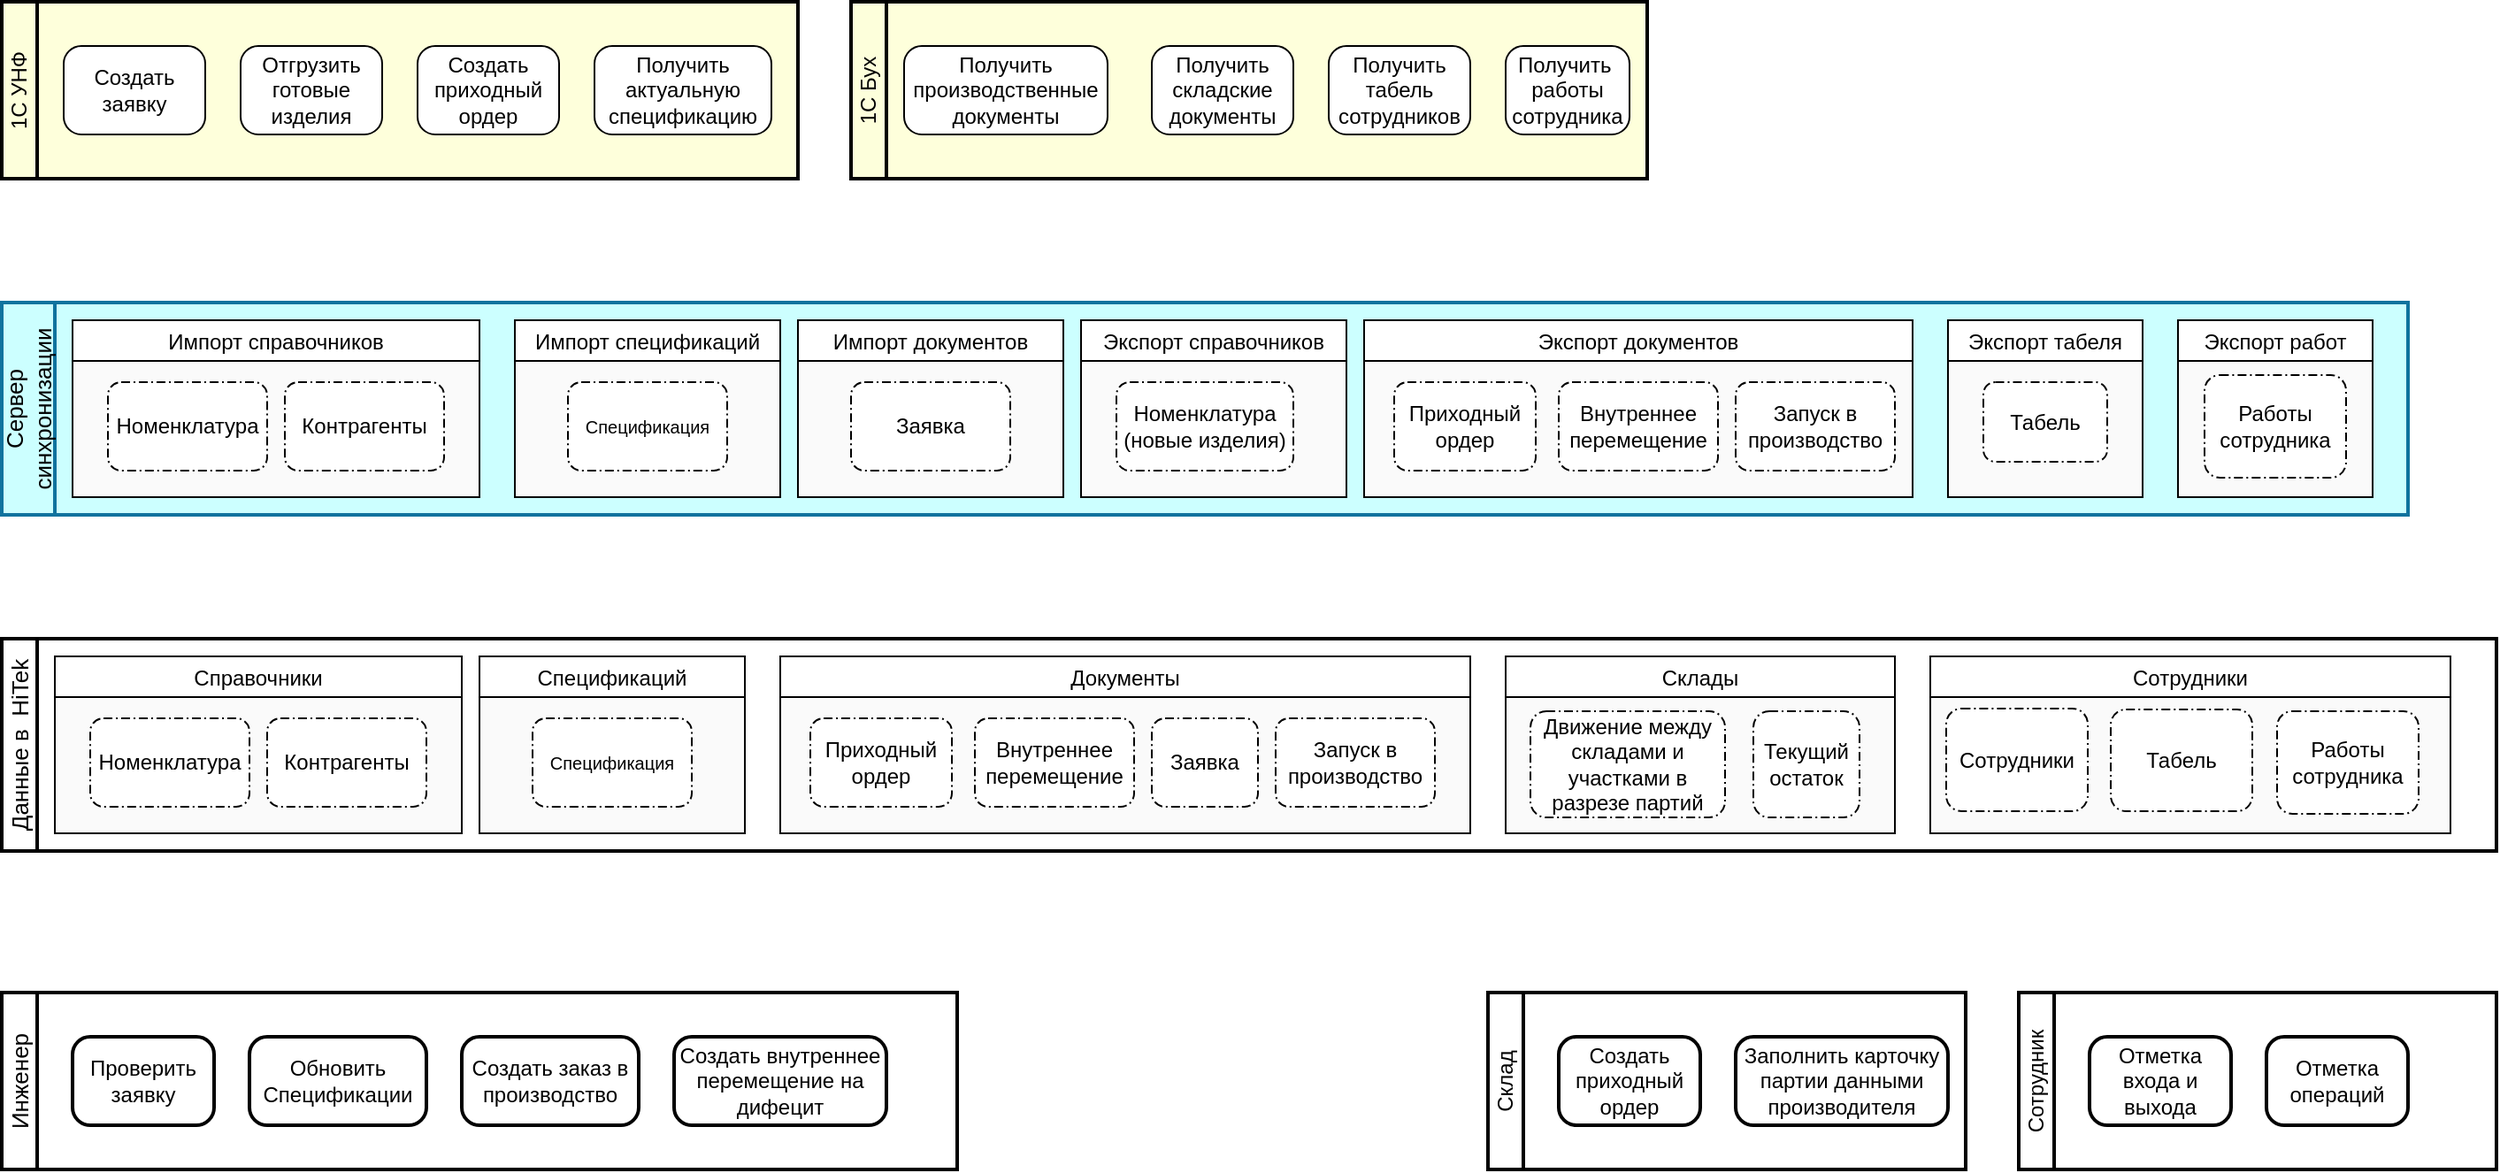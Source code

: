 <mxfile version="21.7.5" type="github">
  <diagram name="Страница — 1" id="prxZ_sZAsMWwrXqdjCsl">
    <mxGraphModel dx="1509" dy="891" grid="1" gridSize="10" guides="1" tooltips="1" connect="1" arrows="1" fold="1" page="1" pageScale="1" pageWidth="827" pageHeight="1169" math="0" shadow="0">
      <root>
        <mxCell id="0" />
        <mxCell id="1" parent="0" />
        <mxCell id="VUNzH1DyNxndknqQqtnr-2" value="1C УНФ" style="swimlane;html=1;startSize=20;fontStyle=0;collapsible=0;horizontal=0;swimlaneLine=1;swimlaneFillColor=#FEFFDB;strokeWidth=2;whiteSpace=wrap;fillColor=#FDFFDB;" vertex="1" parent="1">
          <mxGeometry x="40" y="40" width="450" height="100" as="geometry" />
        </mxCell>
        <mxCell id="VUNzH1DyNxndknqQqtnr-3" value="Создать заявку" style="points=[[0.25,0,0],[0.5,0,0],[0.75,0,0],[1,0.25,0],[1,0.5,0],[1,0.75,0],[0.75,1,0],[0.5,1,0],[0.25,1,0],[0,0.75,0],[0,0.5,0],[0,0.25,0]];shape=mxgraph.bpmn.task;whiteSpace=wrap;rectStyle=rounded;size=10;html=1;taskMarker=abstract;movable=0;resizable=0;rotatable=0;deletable=0;editable=0;locked=1;connectable=0;" vertex="1" parent="VUNzH1DyNxndknqQqtnr-2">
          <mxGeometry x="35" y="25" width="80" height="50" as="geometry" />
        </mxCell>
        <mxCell id="VUNzH1DyNxndknqQqtnr-5" value="Создать приходный ордер" style="points=[[0.25,0,0],[0.5,0,0],[0.75,0,0],[1,0.25,0],[1,0.5,0],[1,0.75,0],[0.75,1,0],[0.5,1,0],[0.25,1,0],[0,0.75,0],[0,0.5,0],[0,0.25,0]];shape=mxgraph.bpmn.task;whiteSpace=wrap;rectStyle=rounded;size=10;html=1;taskMarker=abstract;movable=0;resizable=0;rotatable=0;deletable=0;editable=0;locked=1;connectable=0;" vertex="1" parent="VUNzH1DyNxndknqQqtnr-2">
          <mxGeometry x="235" y="25" width="80" height="50" as="geometry" />
        </mxCell>
        <mxCell id="VUNzH1DyNxndknqQqtnr-6" value="Отгрузить готовые изделия" style="points=[[0.25,0,0],[0.5,0,0],[0.75,0,0],[1,0.25,0],[1,0.5,0],[1,0.75,0],[0.75,1,0],[0.5,1,0],[0.25,1,0],[0,0.75,0],[0,0.5,0],[0,0.25,0]];shape=mxgraph.bpmn.task;whiteSpace=wrap;rectStyle=rounded;size=10;html=1;taskMarker=abstract;movable=0;resizable=0;rotatable=0;deletable=0;editable=0;locked=1;connectable=0;" vertex="1" parent="VUNzH1DyNxndknqQqtnr-2">
          <mxGeometry x="135" y="25" width="80" height="50" as="geometry" />
        </mxCell>
        <mxCell id="VUNzH1DyNxndknqQqtnr-4" value="Получить актуальную спецификацию" style="points=[[0.25,0,0],[0.5,0,0],[0.75,0,0],[1,0.25,0],[1,0.5,0],[1,0.75,0],[0.75,1,0],[0.5,1,0],[0.25,1,0],[0,0.75,0],[0,0.5,0],[0,0.25,0]];shape=mxgraph.bpmn.task;whiteSpace=wrap;rectStyle=rounded;size=10;html=1;taskMarker=abstract;movable=0;resizable=0;rotatable=0;deletable=0;editable=0;locked=1;connectable=0;" vertex="1" parent="VUNzH1DyNxndknqQqtnr-2">
          <mxGeometry x="335" y="25" width="100" height="50" as="geometry" />
        </mxCell>
        <mxCell id="VUNzH1DyNxndknqQqtnr-7" value="1C Бух" style="swimlane;html=1;startSize=20;fontStyle=0;collapsible=0;horizontal=0;swimlaneLine=1;swimlaneFillColor=#FEFFDB;strokeWidth=2;whiteSpace=wrap;fillColor=#FDFFDB;" vertex="1" parent="1">
          <mxGeometry x="520" y="40" width="450" height="100" as="geometry" />
        </mxCell>
        <mxCell id="VUNzH1DyNxndknqQqtnr-8" value="Получить производственные документы" style="points=[[0.25,0,0],[0.5,0,0],[0.75,0,0],[1,0.25,0],[1,0.5,0],[1,0.75,0],[0.75,1,0],[0.5,1,0],[0.25,1,0],[0,0.75,0],[0,0.5,0],[0,0.25,0]];shape=mxgraph.bpmn.task;whiteSpace=wrap;rectStyle=rounded;size=10;html=1;taskMarker=abstract;movable=0;resizable=0;rotatable=0;deletable=0;editable=0;locked=1;connectable=0;" vertex="1" parent="VUNzH1DyNxndknqQqtnr-7">
          <mxGeometry x="30" y="25" width="115" height="50" as="geometry" />
        </mxCell>
        <mxCell id="VUNzH1DyNxndknqQqtnr-9" value="Получить табель сотрудников" style="points=[[0.25,0,0],[0.5,0,0],[0.75,0,0],[1,0.25,0],[1,0.5,0],[1,0.75,0],[0.75,1,0],[0.5,1,0],[0.25,1,0],[0,0.75,0],[0,0.5,0],[0,0.25,0]];shape=mxgraph.bpmn.task;whiteSpace=wrap;rectStyle=rounded;size=10;html=1;taskMarker=abstract;movable=0;resizable=0;rotatable=0;deletable=0;editable=0;locked=1;connectable=0;" vertex="1" parent="VUNzH1DyNxndknqQqtnr-7">
          <mxGeometry x="270" y="25" width="80" height="50" as="geometry" />
        </mxCell>
        <mxCell id="VUNzH1DyNxndknqQqtnr-10" value="Получить складские документы" style="points=[[0.25,0,0],[0.5,0,0],[0.75,0,0],[1,0.25,0],[1,0.5,0],[1,0.75,0],[0.75,1,0],[0.5,1,0],[0.25,1,0],[0,0.75,0],[0,0.5,0],[0,0.25,0]];shape=mxgraph.bpmn.task;whiteSpace=wrap;rectStyle=rounded;size=10;html=1;taskMarker=abstract;movable=0;resizable=0;rotatable=0;deletable=0;editable=0;locked=1;connectable=0;" vertex="1" parent="VUNzH1DyNxndknqQqtnr-7">
          <mxGeometry x="170" y="25" width="80" height="50" as="geometry" />
        </mxCell>
        <mxCell id="VUNzH1DyNxndknqQqtnr-11" value="&lt;div&gt;Получить&amp;nbsp;&lt;/div&gt;&lt;div&gt;работы сотрудника&lt;/div&gt;" style="points=[[0.25,0,0],[0.5,0,0],[0.75,0,0],[1,0.25,0],[1,0.5,0],[1,0.75,0],[0.75,1,0],[0.5,1,0],[0.25,1,0],[0,0.75,0],[0,0.5,0],[0,0.25,0]];shape=mxgraph.bpmn.task;whiteSpace=wrap;rectStyle=rounded;size=10;html=1;taskMarker=abstract;movable=0;resizable=0;rotatable=0;deletable=0;editable=0;locked=1;connectable=0;" vertex="1" parent="VUNzH1DyNxndknqQqtnr-7">
          <mxGeometry x="370" y="25" width="70" height="50" as="geometry" />
        </mxCell>
        <mxCell id="VUNzH1DyNxndknqQqtnr-31" value="&lt;font style=&quot;font-size: 13px;&quot;&gt;Данные в&amp;nbsp; HiTek&lt;/font&gt;" style="swimlane;html=1;startSize=20;fontStyle=0;collapsible=0;horizontal=0;swimlaneLine=1;swimlaneFillColor=#ffffff;strokeWidth=2;whiteSpace=wrap;rounded=0;strokeColor=default;fontFamily=Helvetica;fontSize=13;fontColor=default;fillColor=default;" vertex="1" parent="1">
          <mxGeometry x="40" y="400" width="1410" height="120" as="geometry" />
        </mxCell>
        <mxCell id="VUNzH1DyNxndknqQqtnr-32" value="Cправочники" style="swimlane;fontStyle=0;swimlaneFillColor=#FAFAFA;movable=0;resizable=0;rotatable=0;deletable=0;editable=0;locked=1;connectable=0;" vertex="1" parent="VUNzH1DyNxndknqQqtnr-31">
          <mxGeometry x="30" y="10" width="230" height="100" as="geometry" />
        </mxCell>
        <mxCell id="VUNzH1DyNxndknqQqtnr-33" value="&lt;font style=&quot;font-size: 12px;&quot;&gt;Номенклатура&lt;/font&gt;" style="points=[[0.25,0,0],[0.5,0,0],[0.75,0,0],[1,0.25,0],[1,0.5,0],[1,0.75,0],[0.75,1,0],[0.5,1,0],[0.25,1,0],[0,0.75,0],[0,0.5,0],[0,0.25,0]];rounded=1;dashed=1;dashPattern=5 2 1 2;labelPosition=center;verticalLabelPosition=middle;align=center;verticalAlign=middle;fontSize=8;html=1;whiteSpace=wrap;movable=0;resizable=0;rotatable=0;deletable=0;editable=0;locked=1;connectable=0;" vertex="1" parent="VUNzH1DyNxndknqQqtnr-32">
          <mxGeometry x="20" y="35" width="90" height="50" as="geometry" />
        </mxCell>
        <mxCell id="VUNzH1DyNxndknqQqtnr-34" value="&lt;font style=&quot;font-size: 12px;&quot;&gt;Контрагенты&lt;/font&gt;" style="points=[[0.25,0,0],[0.5,0,0],[0.75,0,0],[1,0.25,0],[1,0.5,0],[1,0.75,0],[0.75,1,0],[0.5,1,0],[0.25,1,0],[0,0.75,0],[0,0.5,0],[0,0.25,0]];rounded=1;dashed=1;dashPattern=5 2 1 2;labelPosition=center;verticalLabelPosition=middle;align=center;verticalAlign=middle;fontSize=8;html=1;whiteSpace=wrap;movable=0;resizable=0;rotatable=0;deletable=0;editable=0;locked=1;connectable=0;" vertex="1" parent="VUNzH1DyNxndknqQqtnr-32">
          <mxGeometry x="120" y="35" width="90" height="50" as="geometry" />
        </mxCell>
        <mxCell id="VUNzH1DyNxndknqQqtnr-35" value="Спецификаций" style="swimlane;fontStyle=0;swimlaneFillColor=#FAFAFA;movable=0;resizable=0;rotatable=0;deletable=0;editable=0;locked=1;connectable=0;" vertex="1" parent="VUNzH1DyNxndknqQqtnr-31">
          <mxGeometry x="270" y="10" width="150" height="100" as="geometry" />
        </mxCell>
        <mxCell id="VUNzH1DyNxndknqQqtnr-36" value="&lt;font style=&quot;font-size: 10px;&quot;&gt;Спецификация&lt;/font&gt;" style="points=[[0.25,0,0],[0.5,0,0],[0.75,0,0],[1,0.25,0],[1,0.5,0],[1,0.75,0],[0.75,1,0],[0.5,1,0],[0.25,1,0],[0,0.75,0],[0,0.5,0],[0,0.25,0]];rounded=1;dashed=1;dashPattern=5 2 1 2;labelPosition=center;verticalLabelPosition=middle;align=center;verticalAlign=middle;fontSize=8;html=1;whiteSpace=wrap;movable=0;resizable=0;rotatable=0;deletable=0;editable=0;locked=1;connectable=0;" vertex="1" parent="VUNzH1DyNxndknqQqtnr-35">
          <mxGeometry x="30" y="35" width="90" height="50" as="geometry" />
        </mxCell>
        <mxCell id="VUNzH1DyNxndknqQqtnr-37" value="Документы" style="swimlane;fontStyle=0;startSize=23;swimlaneFillColor=#FAFAFA;movable=0;resizable=0;rotatable=0;deletable=0;editable=0;locked=1;connectable=0;" vertex="1" parent="VUNzH1DyNxndknqQqtnr-31">
          <mxGeometry x="440" y="10" width="390" height="100" as="geometry" />
        </mxCell>
        <mxCell id="VUNzH1DyNxndknqQqtnr-38" value="&lt;font style=&quot;font-size: 12px;&quot;&gt;Приходный ордер&lt;/font&gt;" style="points=[[0.25,0,0],[0.5,0,0],[0.75,0,0],[1,0.25,0],[1,0.5,0],[1,0.75,0],[0.75,1,0],[0.5,1,0],[0.25,1,0],[0,0.75,0],[0,0.5,0],[0,0.25,0]];rounded=1;dashed=1;dashPattern=5 2 1 2;labelPosition=center;verticalLabelPosition=middle;align=center;verticalAlign=middle;fontSize=8;html=1;whiteSpace=wrap;movable=0;resizable=0;rotatable=0;deletable=0;editable=0;locked=1;connectable=0;" vertex="1" parent="VUNzH1DyNxndknqQqtnr-37">
          <mxGeometry x="17" y="35" width="80" height="50" as="geometry" />
        </mxCell>
        <mxCell id="VUNzH1DyNxndknqQqtnr-39" value="&lt;font style=&quot;font-size: 12px;&quot;&gt;Внутреннее перемещение&lt;/font&gt;" style="points=[[0.25,0,0],[0.5,0,0],[0.75,0,0],[1,0.25,0],[1,0.5,0],[1,0.75,0],[0.75,1,0],[0.5,1,0],[0.25,1,0],[0,0.75,0],[0,0.5,0],[0,0.25,0]];rounded=1;dashed=1;dashPattern=5 2 1 2;labelPosition=center;verticalLabelPosition=middle;align=center;verticalAlign=middle;fontSize=8;html=1;whiteSpace=wrap;movable=0;resizable=0;rotatable=0;deletable=0;editable=0;locked=1;connectable=0;" vertex="1" parent="VUNzH1DyNxndknqQqtnr-37">
          <mxGeometry x="110" y="35" width="90" height="50" as="geometry" />
        </mxCell>
        <mxCell id="VUNzH1DyNxndknqQqtnr-40" value="Заявка" style="points=[[0.25,0,0],[0.5,0,0],[0.75,0,0],[1,0.25,0],[1,0.5,0],[1,0.75,0],[0.75,1,0],[0.5,1,0],[0.25,1,0],[0,0.75,0],[0,0.5,0],[0,0.25,0]];rounded=1;dashed=1;dashPattern=5 2 1 2;labelPosition=center;verticalLabelPosition=middle;align=center;verticalAlign=middle;fontSize=12;html=1;whiteSpace=wrap;movable=0;resizable=0;rotatable=0;deletable=0;editable=0;locked=1;connectable=0;" vertex="1" parent="VUNzH1DyNxndknqQqtnr-37">
          <mxGeometry x="210" y="35" width="60" height="50" as="geometry" />
        </mxCell>
        <mxCell id="VUNzH1DyNxndknqQqtnr-41" value="Запуск в производство" style="points=[[0.25,0,0],[0.5,0,0],[0.75,0,0],[1,0.25,0],[1,0.5,0],[1,0.75,0],[0.75,1,0],[0.5,1,0],[0.25,1,0],[0,0.75,0],[0,0.5,0],[0,0.25,0]];rounded=1;dashed=1;dashPattern=5 2 1 2;labelPosition=center;verticalLabelPosition=middle;align=center;verticalAlign=middle;fontSize=12;html=1;whiteSpace=wrap;movable=0;resizable=0;rotatable=0;deletable=0;editable=0;locked=1;connectable=0;" vertex="1" parent="VUNzH1DyNxndknqQqtnr-37">
          <mxGeometry x="280" y="35" width="90" height="50" as="geometry" />
        </mxCell>
        <mxCell id="VUNzH1DyNxndknqQqtnr-43" value="Склады" style="swimlane;fontStyle=0;swimlaneFillColor=#FAFAFA;movable=0;resizable=0;rotatable=0;deletable=0;editable=0;locked=1;connectable=0;" vertex="1" parent="VUNzH1DyNxndknqQqtnr-31">
          <mxGeometry x="850" y="10" width="220" height="100" as="geometry" />
        </mxCell>
        <mxCell id="VUNzH1DyNxndknqQqtnr-44" value="Движение между складами и участками в разрезе партий" style="points=[[0.25,0,0],[0.5,0,0],[0.75,0,0],[1,0.25,0],[1,0.5,0],[1,0.75,0],[0.75,1,0],[0.5,1,0],[0.25,1,0],[0,0.75,0],[0,0.5,0],[0,0.25,0]];rounded=1;dashed=1;dashPattern=5 2 1 2;labelPosition=center;verticalLabelPosition=middle;align=center;verticalAlign=middle;fontSize=12;html=1;whiteSpace=wrap;movable=0;resizable=0;rotatable=0;deletable=0;editable=0;locked=1;connectable=0;" vertex="1" parent="VUNzH1DyNxndknqQqtnr-43">
          <mxGeometry x="14" y="31" width="110" height="60" as="geometry" />
        </mxCell>
        <mxCell id="VUNzH1DyNxndknqQqtnr-45" value="Текущий остаток" style="points=[[0.25,0,0],[0.5,0,0],[0.75,0,0],[1,0.25,0],[1,0.5,0],[1,0.75,0],[0.75,1,0],[0.5,1,0],[0.25,1,0],[0,0.75,0],[0,0.5,0],[0,0.25,0]];rounded=1;dashed=1;dashPattern=5 2 1 2;labelPosition=center;verticalLabelPosition=middle;align=center;verticalAlign=middle;fontSize=12;html=1;whiteSpace=wrap;movable=0;resizable=0;rotatable=0;deletable=0;editable=0;locked=1;connectable=0;" vertex="1" parent="VUNzH1DyNxndknqQqtnr-43">
          <mxGeometry x="140" y="31" width="60" height="60" as="geometry" />
        </mxCell>
        <mxCell id="VUNzH1DyNxndknqQqtnr-48" value="Сотрудники" style="swimlane;fontStyle=0;swimlaneFillColor=#FAFAFA;movable=0;resizable=0;rotatable=0;deletable=0;editable=0;locked=1;connectable=0;" vertex="1" parent="VUNzH1DyNxndknqQqtnr-31">
          <mxGeometry x="1090" y="10" width="294" height="100" as="geometry" />
        </mxCell>
        <mxCell id="VUNzH1DyNxndknqQqtnr-51" value="&lt;font style=&quot;font-size: 12px;&quot;&gt;Табель&lt;/font&gt;" style="points=[[0.25,0,0],[0.5,0,0],[0.75,0,0],[1,0.25,0],[1,0.5,0],[1,0.75,0],[0.75,1,0],[0.5,1,0],[0.25,1,0],[0,0.75,0],[0,0.5,0],[0,0.25,0]];rounded=1;dashed=1;dashPattern=5 2 1 2;labelPosition=center;verticalLabelPosition=middle;align=center;verticalAlign=middle;fontSize=8;html=1;whiteSpace=wrap;movable=0;resizable=0;rotatable=0;deletable=0;editable=0;locked=1;connectable=0;" vertex="1" parent="VUNzH1DyNxndknqQqtnr-48">
          <mxGeometry x="102" y="30" width="80" height="57.5" as="geometry" />
        </mxCell>
        <mxCell id="VUNzH1DyNxndknqQqtnr-30" value="&lt;font style=&quot;font-size: 12px;&quot;&gt;Работы сотрудника&lt;/font&gt;" style="points=[[0.25,0,0],[0.5,0,0],[0.75,0,0],[1,0.25,0],[1,0.5,0],[1,0.75,0],[0.75,1,0],[0.5,1,0],[0.25,1,0],[0,0.75,0],[0,0.5,0],[0,0.25,0]];rounded=1;dashed=1;dashPattern=5 2 1 2;labelPosition=center;verticalLabelPosition=middle;align=center;verticalAlign=middle;fontSize=8;html=1;whiteSpace=wrap;movable=0;resizable=0;rotatable=0;deletable=0;editable=0;locked=1;connectable=0;" vertex="1" parent="VUNzH1DyNxndknqQqtnr-48">
          <mxGeometry x="196" y="31" width="80" height="58" as="geometry" />
        </mxCell>
        <mxCell id="VUNzH1DyNxndknqQqtnr-52" value="Сотрудники" style="points=[[0.25,0,0],[0.5,0,0],[0.75,0,0],[1,0.25,0],[1,0.5,0],[1,0.75,0],[0.75,1,0],[0.5,1,0],[0.25,1,0],[0,0.75,0],[0,0.5,0],[0,0.25,0]];rounded=1;dashed=1;dashPattern=5 2 1 2;labelPosition=center;verticalLabelPosition=middle;align=center;verticalAlign=middle;fontSize=12;html=1;whiteSpace=wrap;movable=0;resizable=0;rotatable=0;deletable=0;editable=0;locked=1;connectable=0;" vertex="1" parent="VUNzH1DyNxndknqQqtnr-48">
          <mxGeometry x="9" y="29.5" width="80" height="58" as="geometry" />
        </mxCell>
        <mxCell id="VUNzH1DyNxndknqQqtnr-54" value="Инженер" style="swimlane;html=1;startSize=20;fontStyle=0;collapsible=0;horizontal=0;swimlaneLine=1;swimlaneFillColor=#ffffff;strokeWidth=2;whiteSpace=wrap;rounded=0;strokeColor=default;fontFamily=Helvetica;fontSize=13;fontColor=default;fillColor=default;" vertex="1" parent="1">
          <mxGeometry x="40" y="600" width="540" height="100" as="geometry" />
        </mxCell>
        <mxCell id="VUNzH1DyNxndknqQqtnr-57" value="Проверить заявку" style="points=[[0.25,0,0],[0.5,0,0],[0.75,0,0],[1,0.25,0],[1,0.5,0],[1,0.75,0],[0.75,1,0],[0.5,1,0],[0.25,1,0],[0,0.75,0],[0,0.5,0],[0,0.25,0]];shape=mxgraph.bpmn.task;whiteSpace=wrap;rectStyle=rounded;size=10;html=1;taskMarker=abstract;rounded=0;strokeColor=default;strokeWidth=2;fontFamily=Helvetica;fontSize=12;fontColor=default;startSize=20;fillColor=default;" vertex="1" parent="VUNzH1DyNxndknqQqtnr-54">
          <mxGeometry x="40" y="25" width="80" height="50" as="geometry" />
        </mxCell>
        <mxCell id="VUNzH1DyNxndknqQqtnr-59" value="Обновить Спецификации" style="points=[[0.25,0,0],[0.5,0,0],[0.75,0,0],[1,0.25,0],[1,0.5,0],[1,0.75,0],[0.75,1,0],[0.5,1,0],[0.25,1,0],[0,0.75,0],[0,0.5,0],[0,0.25,0]];shape=mxgraph.bpmn.task;whiteSpace=wrap;rectStyle=rounded;size=10;html=1;taskMarker=abstract;rounded=0;strokeColor=default;strokeWidth=2;fontFamily=Helvetica;fontSize=12;fontColor=default;startSize=20;fillColor=default;" vertex="1" parent="VUNzH1DyNxndknqQqtnr-54">
          <mxGeometry x="140" y="25" width="100" height="50" as="geometry" />
        </mxCell>
        <mxCell id="VUNzH1DyNxndknqQqtnr-61" value="Создать заказ в производство" style="points=[[0.25,0,0],[0.5,0,0],[0.75,0,0],[1,0.25,0],[1,0.5,0],[1,0.75,0],[0.75,1,0],[0.5,1,0],[0.25,1,0],[0,0.75,0],[0,0.5,0],[0,0.25,0]];shape=mxgraph.bpmn.task;whiteSpace=wrap;rectStyle=rounded;size=10;html=1;taskMarker=abstract;rounded=0;strokeColor=default;strokeWidth=2;fontFamily=Helvetica;fontSize=12;fontColor=default;startSize=20;fillColor=default;" vertex="1" parent="VUNzH1DyNxndknqQqtnr-54">
          <mxGeometry x="260" y="25" width="100" height="50" as="geometry" />
        </mxCell>
        <mxCell id="VUNzH1DyNxndknqQqtnr-62" value="Создать внутреннее перемещение на дифецит" style="points=[[0.25,0,0],[0.5,0,0],[0.75,0,0],[1,0.25,0],[1,0.5,0],[1,0.75,0],[0.75,1,0],[0.5,1,0],[0.25,1,0],[0,0.75,0],[0,0.5,0],[0,0.25,0]];shape=mxgraph.bpmn.task;whiteSpace=wrap;rectStyle=rounded;size=10;html=1;taskMarker=abstract;rounded=0;strokeColor=default;strokeWidth=2;fontFamily=Helvetica;fontSize=12;fontColor=default;startSize=20;fillColor=default;" vertex="1" parent="VUNzH1DyNxndknqQqtnr-54">
          <mxGeometry x="380" y="25" width="120" height="50" as="geometry" />
        </mxCell>
        <mxCell id="VUNzH1DyNxndknqQqtnr-55" value="" style="group" vertex="1" connectable="0" parent="1">
          <mxGeometry x="40" y="210" width="1360" height="120" as="geometry" />
        </mxCell>
        <mxCell id="VUNzH1DyNxndknqQqtnr-12" value="&lt;div style=&quot;font-size: 13px;&quot;&gt;Сервер синхронизации&lt;/div&gt;" style="swimlane;html=1;startSize=30;fontStyle=0;collapsible=0;horizontal=0;swimlaneLine=1;swimlaneFillColor=#CCFFFF;strokeWidth=2;whiteSpace=wrap;fillColor=#CCFFFF;strokeColor=#10739e;fontSize=13;movable=1;resizable=1;rotatable=1;deletable=1;editable=1;locked=0;connectable=1;container=0;" vertex="1" parent="VUNzH1DyNxndknqQqtnr-55">
          <mxGeometry width="1360" height="120" as="geometry" />
        </mxCell>
        <mxCell id="VUNzH1DyNxndknqQqtnr-14" value="Импорт документов" style="swimlane;fontStyle=0;swimlaneFillColor=#FAFAFA;movable=0;resizable=0;rotatable=0;deletable=0;editable=0;locked=1;connectable=0;" vertex="1" parent="VUNzH1DyNxndknqQqtnr-55">
          <mxGeometry x="450" y="10" width="150" height="100" as="geometry" />
        </mxCell>
        <mxCell id="VUNzH1DyNxndknqQqtnr-18" value="&lt;font style=&quot;font-size: 12px;&quot;&gt;Заявка&lt;/font&gt;" style="points=[[0.25,0,0],[0.5,0,0],[0.75,0,0],[1,0.25,0],[1,0.5,0],[1,0.75,0],[0.75,1,0],[0.5,1,0],[0.25,1,0],[0,0.75,0],[0,0.5,0],[0,0.25,0]];rounded=1;dashed=1;dashPattern=5 2 1 2;labelPosition=center;verticalLabelPosition=middle;align=center;verticalAlign=middle;fontSize=8;html=1;whiteSpace=wrap;movable=0;resizable=0;rotatable=0;deletable=0;editable=0;locked=1;connectable=0;" vertex="1" parent="VUNzH1DyNxndknqQqtnr-14">
          <mxGeometry x="30" y="35" width="90" height="50" as="geometry" />
        </mxCell>
        <mxCell id="VUNzH1DyNxndknqQqtnr-15" value="Импорт справочников" style="swimlane;fontStyle=0;swimlaneFillColor=#FAFAFA;movable=0;resizable=0;rotatable=0;deletable=0;editable=0;locked=1;connectable=0;" vertex="1" parent="VUNzH1DyNxndknqQqtnr-55">
          <mxGeometry x="40" y="10" width="230" height="100" as="geometry" />
        </mxCell>
        <mxCell id="VUNzH1DyNxndknqQqtnr-16" value="&lt;font style=&quot;font-size: 12px;&quot;&gt;Номенклатура&lt;/font&gt;" style="points=[[0.25,0,0],[0.5,0,0],[0.75,0,0],[1,0.25,0],[1,0.5,0],[1,0.75,0],[0.75,1,0],[0.5,1,0],[0.25,1,0],[0,0.75,0],[0,0.5,0],[0,0.25,0]];rounded=1;dashed=1;dashPattern=5 2 1 2;labelPosition=center;verticalLabelPosition=middle;align=center;verticalAlign=middle;fontSize=8;html=1;whiteSpace=wrap;movable=0;resizable=0;rotatable=0;deletable=0;editable=0;locked=1;connectable=0;" vertex="1" parent="VUNzH1DyNxndknqQqtnr-15">
          <mxGeometry x="20" y="35" width="90" height="50" as="geometry" />
        </mxCell>
        <mxCell id="VUNzH1DyNxndknqQqtnr-17" value="&lt;font style=&quot;font-size: 12px;&quot;&gt;Контрагенты&lt;/font&gt;" style="points=[[0.25,0,0],[0.5,0,0],[0.75,0,0],[1,0.25,0],[1,0.5,0],[1,0.75,0],[0.75,1,0],[0.5,1,0],[0.25,1,0],[0,0.75,0],[0,0.5,0],[0,0.25,0]];rounded=1;dashed=1;dashPattern=5 2 1 2;labelPosition=center;verticalLabelPosition=middle;align=center;verticalAlign=middle;fontSize=8;html=1;whiteSpace=wrap;movable=0;resizable=0;rotatable=0;deletable=0;editable=0;locked=1;connectable=0;" vertex="1" parent="VUNzH1DyNxndknqQqtnr-15">
          <mxGeometry x="120" y="35" width="90" height="50" as="geometry" />
        </mxCell>
        <mxCell id="VUNzH1DyNxndknqQqtnr-19" value="Экспорт документов" style="swimlane;fontStyle=0;swimlaneFillColor=#FAFAFA;movable=0;resizable=0;rotatable=0;deletable=0;editable=0;locked=1;connectable=0;" vertex="1" parent="VUNzH1DyNxndknqQqtnr-55">
          <mxGeometry x="770" y="10" width="310" height="100" as="geometry" />
        </mxCell>
        <mxCell id="VUNzH1DyNxndknqQqtnr-20" value="&lt;font style=&quot;font-size: 12px;&quot;&gt;Приходный ордер&lt;/font&gt;" style="points=[[0.25,0,0],[0.5,0,0],[0.75,0,0],[1,0.25,0],[1,0.5,0],[1,0.75,0],[0.75,1,0],[0.5,1,0],[0.25,1,0],[0,0.75,0],[0,0.5,0],[0,0.25,0]];rounded=1;dashed=1;dashPattern=5 2 1 2;labelPosition=center;verticalLabelPosition=middle;align=center;verticalAlign=middle;fontSize=8;html=1;whiteSpace=wrap;movable=0;resizable=0;rotatable=0;deletable=0;editable=0;locked=1;connectable=0;" vertex="1" parent="VUNzH1DyNxndknqQqtnr-19">
          <mxGeometry x="17" y="35" width="80" height="50" as="geometry" />
        </mxCell>
        <mxCell id="VUNzH1DyNxndknqQqtnr-26" value="&lt;font style=&quot;font-size: 12px;&quot;&gt;Внутреннее перемещение&lt;/font&gt;" style="points=[[0.25,0,0],[0.5,0,0],[0.75,0,0],[1,0.25,0],[1,0.5,0],[1,0.75,0],[0.75,1,0],[0.5,1,0],[0.25,1,0],[0,0.75,0],[0,0.5,0],[0,0.25,0]];rounded=1;dashed=1;dashPattern=5 2 1 2;labelPosition=center;verticalLabelPosition=middle;align=center;verticalAlign=middle;fontSize=8;html=1;whiteSpace=wrap;movable=0;resizable=0;rotatable=0;deletable=0;editable=0;locked=1;connectable=0;" vertex="1" parent="VUNzH1DyNxndknqQqtnr-19">
          <mxGeometry x="110" y="35" width="90" height="50" as="geometry" />
        </mxCell>
        <mxCell id="VUNzH1DyNxndknqQqtnr-47" value="Запуск в производство" style="points=[[0.25,0,0],[0.5,0,0],[0.75,0,0],[1,0.25,0],[1,0.5,0],[1,0.75,0],[0.75,1,0],[0.5,1,0],[0.25,1,0],[0,0.75,0],[0,0.5,0],[0,0.25,0]];rounded=1;dashed=1;dashPattern=5 2 1 2;labelPosition=center;verticalLabelPosition=middle;align=center;verticalAlign=middle;fontSize=12;html=1;whiteSpace=wrap;movable=0;resizable=0;rotatable=0;deletable=0;editable=0;locked=1;connectable=0;" vertex="1" parent="VUNzH1DyNxndknqQqtnr-19">
          <mxGeometry x="210" y="35" width="90" height="50" as="geometry" />
        </mxCell>
        <mxCell id="VUNzH1DyNxndknqQqtnr-21" value="Экспорт справочников" style="swimlane;fontStyle=0;swimlaneFillColor=#FAFAFA;movable=0;resizable=0;rotatable=0;deletable=0;editable=0;locked=1;connectable=0;" vertex="1" parent="VUNzH1DyNxndknqQqtnr-55">
          <mxGeometry x="610" y="10" width="150" height="100" as="geometry" />
        </mxCell>
        <mxCell id="VUNzH1DyNxndknqQqtnr-22" value="&lt;div&gt;&lt;font style=&quot;font-size: 12px;&quot;&gt;Номенклатура&lt;/font&gt;&lt;/div&gt;&lt;div&gt;&lt;font style=&quot;font-size: 12px;&quot;&gt;(новые изделия)&lt;br&gt;&lt;/font&gt;&lt;/div&gt;" style="points=[[0.25,0,0],[0.5,0,0],[0.75,0,0],[1,0.25,0],[1,0.5,0],[1,0.75,0],[0.75,1,0],[0.5,1,0],[0.25,1,0],[0,0.75,0],[0,0.5,0],[0,0.25,0]];rounded=1;dashed=1;dashPattern=5 2 1 2;labelPosition=center;verticalLabelPosition=middle;align=center;verticalAlign=middle;fontSize=8;html=1;whiteSpace=wrap;movable=0;resizable=0;rotatable=0;deletable=0;editable=0;locked=1;connectable=0;" vertex="1" parent="VUNzH1DyNxndknqQqtnr-21">
          <mxGeometry x="20" y="35" width="100" height="50" as="geometry" />
        </mxCell>
        <mxCell id="VUNzH1DyNxndknqQqtnr-24" value="Импорт спецификаций" style="swimlane;fontStyle=0;swimlaneFillColor=#FAFAFA;movable=0;resizable=0;rotatable=0;deletable=0;editable=0;locked=1;connectable=0;" vertex="1" parent="VUNzH1DyNxndknqQqtnr-55">
          <mxGeometry x="290" y="10" width="150" height="100" as="geometry" />
        </mxCell>
        <mxCell id="VUNzH1DyNxndknqQqtnr-25" value="&lt;font style=&quot;font-size: 10px;&quot;&gt;Спецификация&lt;/font&gt;" style="points=[[0.25,0,0],[0.5,0,0],[0.75,0,0],[1,0.25,0],[1,0.5,0],[1,0.75,0],[0.75,1,0],[0.5,1,0],[0.25,1,0],[0,0.75,0],[0,0.5,0],[0,0.25,0]];rounded=1;dashed=1;dashPattern=5 2 1 2;labelPosition=center;verticalLabelPosition=middle;align=center;verticalAlign=middle;fontSize=8;html=1;whiteSpace=wrap;movable=0;resizable=0;rotatable=0;deletable=0;editable=0;locked=1;connectable=0;" vertex="1" parent="VUNzH1DyNxndknqQqtnr-24">
          <mxGeometry x="30" y="35" width="90" height="50" as="geometry" />
        </mxCell>
        <mxCell id="VUNzH1DyNxndknqQqtnr-27" value="Экспорт табеля" style="swimlane;fontStyle=0;swimlaneFillColor=#FAFAFA;movable=0;resizable=0;rotatable=0;deletable=0;editable=0;locked=1;connectable=0;" vertex="1" parent="VUNzH1DyNxndknqQqtnr-55">
          <mxGeometry x="1100" y="10" width="110" height="100" as="geometry" />
        </mxCell>
        <mxCell id="VUNzH1DyNxndknqQqtnr-28" value="&lt;font style=&quot;font-size: 12px;&quot;&gt;Табель&lt;/font&gt;" style="points=[[0.25,0,0],[0.5,0,0],[0.75,0,0],[1,0.25,0],[1,0.5,0],[1,0.75,0],[0.75,1,0],[0.5,1,0],[0.25,1,0],[0,0.75,0],[0,0.5,0],[0,0.25,0]];rounded=1;dashed=1;dashPattern=5 2 1 2;labelPosition=center;verticalLabelPosition=middle;align=center;verticalAlign=middle;fontSize=8;html=1;whiteSpace=wrap;movable=0;resizable=0;rotatable=0;deletable=0;editable=0;locked=1;connectable=0;" vertex="1" parent="VUNzH1DyNxndknqQqtnr-27">
          <mxGeometry x="20" y="35" width="70" height="45" as="geometry" />
        </mxCell>
        <mxCell id="VUNzH1DyNxndknqQqtnr-29" value="Экспорт работ" style="swimlane;fontStyle=0;swimlaneFillColor=#FAFAFA;movable=0;resizable=0;rotatable=0;deletable=0;editable=0;locked=1;connectable=0;" vertex="1" parent="VUNzH1DyNxndknqQqtnr-55">
          <mxGeometry x="1230" y="10" width="110" height="100" as="geometry" />
        </mxCell>
        <mxCell id="VUNzH1DyNxndknqQqtnr-53" value="&lt;font style=&quot;font-size: 12px;&quot;&gt;Работы сотрудника&lt;/font&gt;" style="points=[[0.25,0,0],[0.5,0,0],[0.75,0,0],[1,0.25,0],[1,0.5,0],[1,0.75,0],[0.75,1,0],[0.5,1,0],[0.25,1,0],[0,0.75,0],[0,0.5,0],[0,0.25,0]];rounded=1;dashed=1;dashPattern=5 2 1 2;labelPosition=center;verticalLabelPosition=middle;align=center;verticalAlign=middle;fontSize=8;html=1;whiteSpace=wrap;movable=0;resizable=0;rotatable=0;deletable=0;editable=0;locked=1;connectable=0;" vertex="1" parent="VUNzH1DyNxndknqQqtnr-29">
          <mxGeometry x="15" y="31" width="80" height="58" as="geometry" />
        </mxCell>
        <mxCell id="VUNzH1DyNxndknqQqtnr-63" value="Склад" style="swimlane;html=1;startSize=20;fontStyle=0;collapsible=0;horizontal=0;swimlaneLine=1;swimlaneFillColor=#ffffff;strokeWidth=2;whiteSpace=wrap;rounded=0;strokeColor=default;fontFamily=Helvetica;fontSize=12;fontColor=default;fillColor=default;" vertex="1" parent="1">
          <mxGeometry x="880" y="600" width="270" height="100" as="geometry" />
        </mxCell>
        <mxCell id="VUNzH1DyNxndknqQqtnr-64" value="Создать приходный ордер" style="points=[[0.25,0,0],[0.5,0,0],[0.75,0,0],[1,0.25,0],[1,0.5,0],[1,0.75,0],[0.75,1,0],[0.5,1,0],[0.25,1,0],[0,0.75,0],[0,0.5,0],[0,0.25,0]];shape=mxgraph.bpmn.task;whiteSpace=wrap;rectStyle=rounded;size=10;html=1;taskMarker=abstract;rounded=0;strokeColor=default;strokeWidth=2;fontFamily=Helvetica;fontSize=12;fontColor=default;startSize=20;fillColor=default;" vertex="1" parent="VUNzH1DyNxndknqQqtnr-63">
          <mxGeometry x="40" y="25" width="80" height="50" as="geometry" />
        </mxCell>
        <mxCell id="VUNzH1DyNxndknqQqtnr-66" value="Заполнить карточку партии данными производителя" style="points=[[0.25,0,0],[0.5,0,0],[0.75,0,0],[1,0.25,0],[1,0.5,0],[1,0.75,0],[0.75,1,0],[0.5,1,0],[0.25,1,0],[0,0.75,0],[0,0.5,0],[0,0.25,0]];shape=mxgraph.bpmn.task;whiteSpace=wrap;rectStyle=rounded;size=10;html=1;taskMarker=abstract;rounded=0;strokeColor=default;strokeWidth=2;fontFamily=Helvetica;fontSize=12;fontColor=default;startSize=20;fillColor=default;" vertex="1" parent="VUNzH1DyNxndknqQqtnr-63">
          <mxGeometry x="140" y="25" width="120" height="50" as="geometry" />
        </mxCell>
        <mxCell id="VUNzH1DyNxndknqQqtnr-68" value="Сотрудник" style="swimlane;html=1;startSize=20;fontStyle=0;collapsible=0;horizontal=0;swimlaneLine=1;swimlaneFillColor=#ffffff;strokeWidth=2;whiteSpace=wrap;rounded=0;strokeColor=default;fontFamily=Helvetica;fontSize=12;fontColor=default;fillColor=default;" vertex="1" parent="1">
          <mxGeometry x="1180" y="600" width="270" height="100" as="geometry" />
        </mxCell>
        <mxCell id="VUNzH1DyNxndknqQqtnr-69" value="Отметка входа и выхода" style="points=[[0.25,0,0],[0.5,0,0],[0.75,0,0],[1,0.25,0],[1,0.5,0],[1,0.75,0],[0.75,1,0],[0.5,1,0],[0.25,1,0],[0,0.75,0],[0,0.5,0],[0,0.25,0]];shape=mxgraph.bpmn.task;whiteSpace=wrap;rectStyle=rounded;size=10;html=1;taskMarker=abstract;rounded=0;strokeColor=default;strokeWidth=2;fontFamily=Helvetica;fontSize=12;fontColor=default;startSize=20;fillColor=default;" vertex="1" parent="VUNzH1DyNxndknqQqtnr-68">
          <mxGeometry x="40" y="25" width="80" height="50" as="geometry" />
        </mxCell>
        <mxCell id="VUNzH1DyNxndknqQqtnr-70" value="Отметка операций" style="points=[[0.25,0,0],[0.5,0,0],[0.75,0,0],[1,0.25,0],[1,0.5,0],[1,0.75,0],[0.75,1,0],[0.5,1,0],[0.25,1,0],[0,0.75,0],[0,0.5,0],[0,0.25,0]];shape=mxgraph.bpmn.task;whiteSpace=wrap;rectStyle=rounded;size=10;html=1;taskMarker=abstract;rounded=0;strokeColor=default;strokeWidth=2;fontFamily=Helvetica;fontSize=12;fontColor=default;startSize=20;fillColor=default;" vertex="1" parent="VUNzH1DyNxndknqQqtnr-68">
          <mxGeometry x="140" y="25" width="80" height="50" as="geometry" />
        </mxCell>
      </root>
    </mxGraphModel>
  </diagram>
</mxfile>
